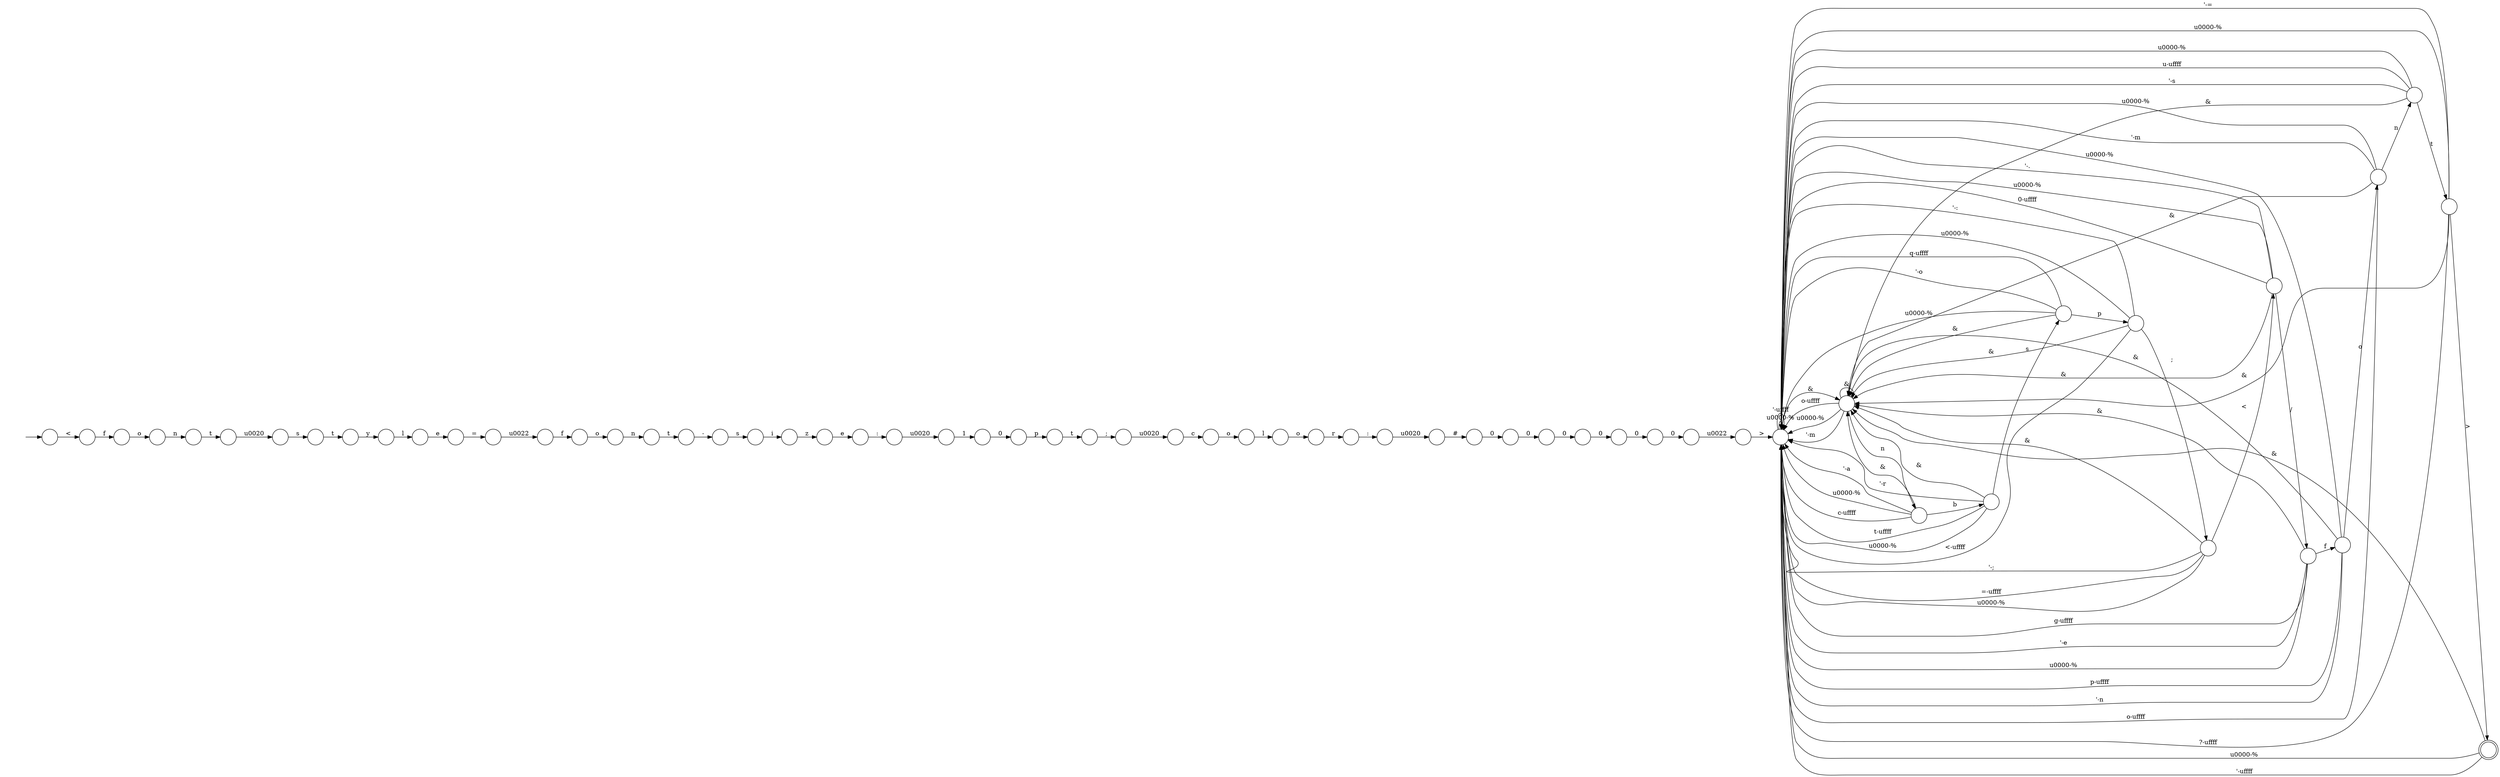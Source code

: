 digraph Automaton {
  rankdir = LR;
  0 [shape=circle,label=""];
  0 -> 42 [label="e"]
  1 [shape=circle,label=""];
  1 -> 2 [label="n"]
  1 -> 45 [label="o-\uffff"]
  1 -> 3 [label="&"]
  1 -> 45 [label="\u0000-%"]
  1 -> 45 [label="'-m"]
  2 [shape=circle,label=""];
  2 -> 48 [label="t"]
  2 -> 3 [label="&"]
  2 -> 45 [label="\u0000-%"]
  2 -> 45 [label="u-\uffff"]
  2 -> 45 [label="'-s"]
  3 [shape=circle,label=""];
  3 -> 41 [label="n"]
  3 -> 45 [label="o-\uffff"]
  3 -> 3 [label="&"]
  3 -> 45 [label="\u0000-%"]
  3 -> 45 [label="'-m"]
  4 [shape=circle,label=""];
  4 -> 57 [label="e"]
  5 [shape=circle,label=""];
  5 -> 30 [label="c"]
  6 [shape=circle,label=""];
  6 -> 28 [label="f"]
  7 [shape=circle,label=""];
  7 -> 14 [label="\u0022"]
  8 [shape=circle,label=""];
  8 -> 45 [label="<-\uffff"]
  8 -> 45 [label="'-:"]
  8 -> 3 [label="&"]
  8 -> 49 [label=";"]
  8 -> 45 [label="\u0000-%"]
  9 [shape=circle,label=""];
  9 -> 51 [label="l"]
  10 [shape=circle,label=""];
  10 -> 47 [label="0"]
  11 [shape=circle,label=""];
  11 -> 21 [label="o"]
  12 [shape=circle,label=""];
  12 -> 55 [label="/"]
  12 -> 45 [label="'-."]
  12 -> 3 [label="&"]
  12 -> 45 [label="\u0000-%"]
  12 -> 45 [label="0-\uffff"]
  13 [shape=circle,label=""];
  13 -> 54 [label="\u0022"]
  14 [shape=circle,label=""];
  14 -> 11 [label="f"]
  15 [shape=circle,label=""];
  15 -> 32 [label="\u0020"]
  16 [shape=circle,label=""];
  16 -> 29 [label="t"]
  17 [shape=circle,label=""];
  17 -> 4 [label="l"]
  18 [shape=circle,label=""];
  18 -> 10 [label="0"]
  19 [shape=circle,label=""];
  19 -> 45 [label="p-\uffff"]
  19 -> 45 [label="'-n"]
  19 -> 3 [label="&"]
  19 -> 45 [label="\u0000-%"]
  19 -> 1 [label="o"]
  20 [shape=circle,label=""];
  20 -> 18 [label="#"]
  21 [shape=circle,label=""];
  21 -> 34 [label="n"]
  22 [shape=circle,label=""];
  22 -> 3 [label="&"]
  22 -> 52 [label="s"]
  22 -> 45 [label="t-\uffff"]
  22 -> 45 [label="\u0000-%"]
  22 -> 45 [label="'-r"]
  23 [shape=doublecircle,label=""];
  23 -> 3 [label="&"]
  23 -> 45 [label="\u0000-%"]
  23 -> 45 [label="'-\uffff"]
  24 [shape=circle,label=""];
  24 -> 38 [label="\u0020"]
  25 [shape=circle,label=""];
  25 -> 58 [label="p"]
  26 [shape=circle,label=""];
  26 -> 5 [label="\u0020"]
  27 [shape=circle,label=""];
  27 -> 56 [label="-"]
  28 [shape=circle,label=""];
  28 -> 50 [label="o"]
  29 [shape=circle,label=""];
  29 -> 17 [label="y"]
  30 [shape=circle,label=""];
  30 -> 9 [label="o"]
  31 [shape=circle,label=""];
  initial [shape=plaintext,label=""];
  initial -> 31
  31 -> 6 [label="<"]
  32 [shape=circle,label=""];
  32 -> 44 [label="1"]
  33 [shape=circle,label=""];
  33 -> 53 [label="0"]
  34 [shape=circle,label=""];
  34 -> 27 [label="t"]
  35 [shape=circle,label=""];
  35 -> 36 [label="i"]
  36 [shape=circle,label=""];
  36 -> 0 [label="z"]
  37 [shape=circle,label=""];
  37 -> 59 [label="r"]
  38 [shape=circle,label=""];
  38 -> 16 [label="s"]
  39 [shape=circle,label=""];
  39 -> 20 [label="\u0020"]
  40 [shape=circle,label=""];
  40 -> 13 [label="0"]
  41 [shape=circle,label=""];
  41 -> 45 [label="'-a"]
  41 -> 3 [label="&"]
  41 -> 22 [label="b"]
  41 -> 45 [label="\u0000-%"]
  41 -> 45 [label="c-\uffff"]
  42 [shape=circle,label=""];
  42 -> 15 [label=":"]
  43 [shape=circle,label=""];
  43 -> 26 [label=";"]
  44 [shape=circle,label=""];
  44 -> 25 [label="0"]
  45 [shape=circle,label=""];
  45 -> 3 [label="&"]
  45 -> 45 [label="\u0000-%"]
  45 -> 45 [label="'-\uffff"]
  46 [shape=circle,label=""];
  46 -> 24 [label="t"]
  47 [shape=circle,label=""];
  47 -> 33 [label="0"]
  48 [shape=circle,label=""];
  48 -> 3 [label="&"]
  48 -> 45 [label="'-="]
  48 -> 23 [label=">"]
  48 -> 45 [label="\u0000-%"]
  48 -> 45 [label="?-\uffff"]
  49 [shape=circle,label=""];
  49 -> 45 [label="'-;"]
  49 -> 45 [label="=-\uffff"]
  49 -> 3 [label="&"]
  49 -> 45 [label="\u0000-%"]
  49 -> 12 [label="<"]
  50 [shape=circle,label=""];
  50 -> 46 [label="n"]
  51 [shape=circle,label=""];
  51 -> 37 [label="o"]
  52 [shape=circle,label=""];
  52 -> 45 [label="q-\uffff"]
  52 -> 45 [label="'-o"]
  52 -> 3 [label="&"]
  52 -> 8 [label="p"]
  52 -> 45 [label="\u0000-%"]
  53 [shape=circle,label=""];
  53 -> 40 [label="0"]
  54 [shape=circle,label=""];
  54 -> 45 [label=">"]
  55 [shape=circle,label=""];
  55 -> 19 [label="f"]
  55 -> 3 [label="&"]
  55 -> 45 [label="g-\uffff"]
  55 -> 45 [label="'-e"]
  55 -> 45 [label="\u0000-%"]
  56 [shape=circle,label=""];
  56 -> 35 [label="s"]
  57 [shape=circle,label=""];
  57 -> 7 [label="="]
  58 [shape=circle,label=""];
  58 -> 43 [label="t"]
  59 [shape=circle,label=""];
  59 -> 39 [label=":"]
}

